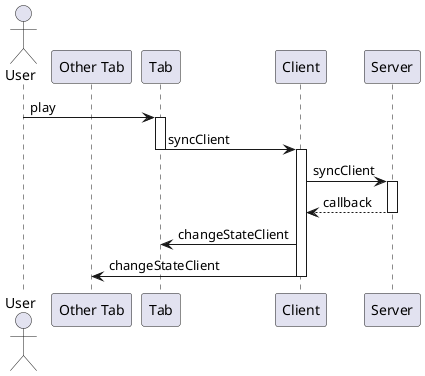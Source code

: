 @startuml play

actor User
participant "Other Tab"
participant Tab
participant Client
participant Server

User -> Tab: play
activate Tab
Tab -> Client: syncClient
deactivate Tab
activate Client
Client -> Server: syncClient
activate Server
Client <-- Server : callback
deactivate Server
Tab <- Client: changeStateClient
"Other Tab" <- Client: changeStateClient
deactivate Client

@enduml
